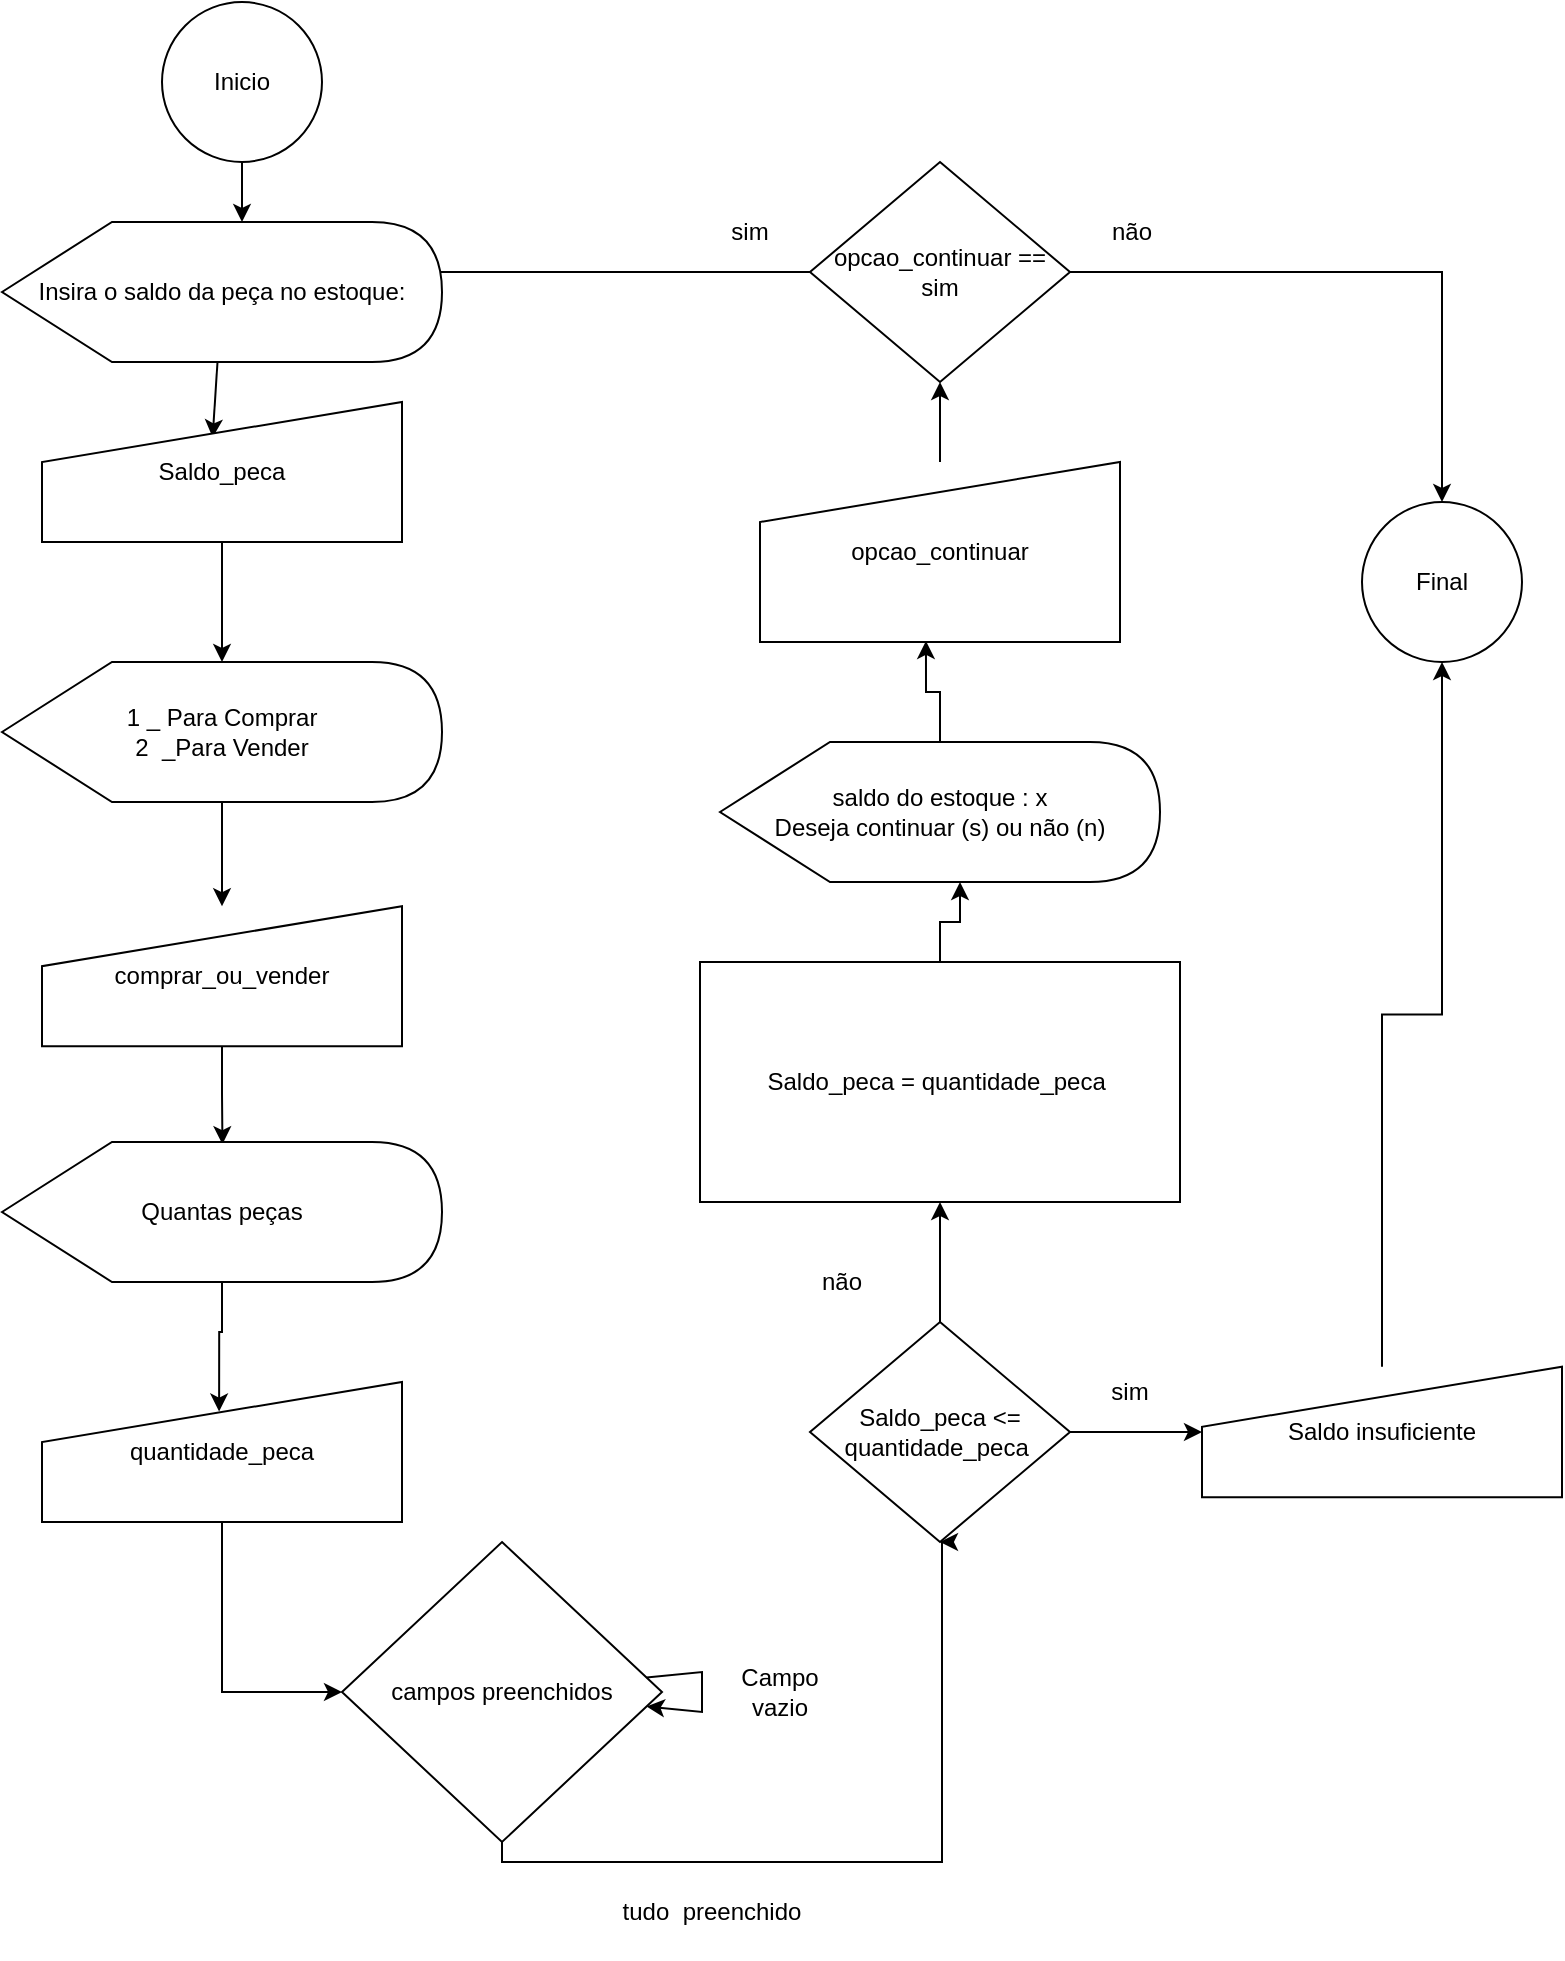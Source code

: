 <mxfile version="20.8.3" type="github">
  <diagram id="s8lGNTlZyGDKWvNCeoKv" name="Página-1">
    <mxGraphModel dx="948" dy="429" grid="1" gridSize="10" guides="1" tooltips="1" connect="1" arrows="1" fold="1" page="1" pageScale="1" pageWidth="827" pageHeight="1169" math="0" shadow="0">
      <root>
        <mxCell id="0" />
        <mxCell id="1" parent="0" />
        <mxCell id="6lvpyDJvIURICQRPQb3R-1" value="Inicio" style="ellipse;whiteSpace=wrap;html=1;aspect=fixed;" parent="1" vertex="1">
          <mxGeometry x="90" width="80" height="80" as="geometry" />
        </mxCell>
        <mxCell id="6lvpyDJvIURICQRPQb3R-55" style="edgeStyle=orthogonalEdgeStyle;rounded=0;orthogonalLoop=1;jettySize=auto;html=1;entryX=0.5;entryY=1;entryDx=0;entryDy=0;" parent="1" source="6lvpyDJvIURICQRPQb3R-4" target="6lvpyDJvIURICQRPQb3R-18" edge="1">
          <mxGeometry relative="1" as="geometry">
            <Array as="points">
              <mxPoint x="260" y="930" />
              <mxPoint x="480" y="930" />
            </Array>
          </mxGeometry>
        </mxCell>
        <mxCell id="6lvpyDJvIURICQRPQb3R-4" value="campos preenchidos" style="rhombus;whiteSpace=wrap;html=1;" parent="1" vertex="1">
          <mxGeometry x="180" y="770" width="160" height="150" as="geometry" />
        </mxCell>
        <mxCell id="6lvpyDJvIURICQRPQb3R-10" value="" style="endArrow=classic;html=1;rounded=0;entryX=0;entryY=0;entryDx=120;entryDy=0;entryPerimeter=0;" parent="1" source="6lvpyDJvIURICQRPQb3R-1" target="6lvpyDJvIURICQRPQb3R-44" edge="1">
          <mxGeometry width="50" height="50" relative="1" as="geometry">
            <mxPoint x="230" y="130" as="sourcePoint" />
            <mxPoint x="120" y="100" as="targetPoint" />
          </mxGeometry>
        </mxCell>
        <mxCell id="6lvpyDJvIURICQRPQb3R-11" value="" style="endArrow=classic;html=1;rounded=0;entryX=0.474;entryY=0.253;entryDx=0;entryDy=0;entryPerimeter=0;" parent="1" source="6lvpyDJvIURICQRPQb3R-44" target="6lvpyDJvIURICQRPQb3R-43" edge="1">
          <mxGeometry width="50" height="50" relative="1" as="geometry">
            <mxPoint x="120" y="170" as="sourcePoint" />
            <mxPoint x="120" y="220" as="targetPoint" />
          </mxGeometry>
        </mxCell>
        <mxCell id="6lvpyDJvIURICQRPQb3R-14" value="" style="endArrow=classic;html=1;rounded=0;" parent="1" source="6lvpyDJvIURICQRPQb3R-4" target="6lvpyDJvIURICQRPQb3R-4" edge="1">
          <mxGeometry width="50" height="50" relative="1" as="geometry">
            <mxPoint x="230" y="630" as="sourcePoint" />
            <mxPoint x="280" y="580" as="targetPoint" />
          </mxGeometry>
        </mxCell>
        <mxCell id="6lvpyDJvIURICQRPQb3R-58" style="edgeStyle=orthogonalEdgeStyle;rounded=0;orthogonalLoop=1;jettySize=auto;html=1;entryX=0;entryY=0;entryDx=120;entryDy=70;entryPerimeter=0;" parent="1" source="6lvpyDJvIURICQRPQb3R-16" target="6lvpyDJvIURICQRPQb3R-57" edge="1">
          <mxGeometry relative="1" as="geometry" />
        </mxCell>
        <mxCell id="6lvpyDJvIURICQRPQb3R-16" value="Saldo_peca&amp;nbsp;= quantidade_peca&amp;nbsp;" style="rounded=0;whiteSpace=wrap;html=1;" parent="1" vertex="1">
          <mxGeometry x="359" y="480" width="240" height="120" as="geometry" />
        </mxCell>
        <mxCell id="6lvpyDJvIURICQRPQb3R-54" style="edgeStyle=orthogonalEdgeStyle;rounded=0;orthogonalLoop=1;jettySize=auto;html=1;" parent="1" source="6lvpyDJvIURICQRPQb3R-18" target="6lvpyDJvIURICQRPQb3R-16" edge="1">
          <mxGeometry relative="1" as="geometry" />
        </mxCell>
        <mxCell id="6lvpyDJvIURICQRPQb3R-18" value="Saldo_peca&amp;nbsp;&amp;lt;= quantidade_peca&amp;nbsp;" style="rhombus;whiteSpace=wrap;html=1;" parent="1" vertex="1">
          <mxGeometry x="414" y="660" width="130" height="110" as="geometry" />
        </mxCell>
        <mxCell id="6lvpyDJvIURICQRPQb3R-24" value="tudo&amp;nbsp; preenchido" style="text;html=1;strokeColor=none;fillColor=none;align=center;verticalAlign=middle;whiteSpace=wrap;rounded=0;" parent="1" vertex="1">
          <mxGeometry x="310" y="940" width="110" height="30" as="geometry" />
        </mxCell>
        <mxCell id="6lvpyDJvIURICQRPQb3R-25" value="Campo vazio" style="text;html=1;strokeColor=none;fillColor=none;align=center;verticalAlign=middle;whiteSpace=wrap;rounded=0;" parent="1" vertex="1">
          <mxGeometry x="369" y="830" width="60" height="30" as="geometry" />
        </mxCell>
        <mxCell id="6lvpyDJvIURICQRPQb3R-26" value="sim" style="text;html=1;strokeColor=none;fillColor=none;align=center;verticalAlign=middle;whiteSpace=wrap;rounded=0;" parent="1" vertex="1">
          <mxGeometry x="544" y="680" width="60" height="30" as="geometry" />
        </mxCell>
        <mxCell id="6lvpyDJvIURICQRPQb3R-34" style="edgeStyle=orthogonalEdgeStyle;rounded=0;orthogonalLoop=1;jettySize=auto;html=1;entryX=0.5;entryY=1;entryDx=0;entryDy=0;" parent="1" source="6lvpyDJvIURICQRPQb3R-27" target="6lvpyDJvIURICQRPQb3R-33" edge="1">
          <mxGeometry relative="1" as="geometry" />
        </mxCell>
        <mxCell id="6lvpyDJvIURICQRPQb3R-27" value="Saldo insuficiente" style="shape=manualInput;whiteSpace=wrap;html=1;" parent="1" vertex="1">
          <mxGeometry x="610" y="682.37" width="180" height="65.26" as="geometry" />
        </mxCell>
        <mxCell id="6lvpyDJvIURICQRPQb3R-28" value="" style="endArrow=classic;html=1;rounded=0;exitX=1;exitY=0.5;exitDx=0;exitDy=0;entryX=0;entryY=0.5;entryDx=0;entryDy=0;" parent="1" source="6lvpyDJvIURICQRPQb3R-18" target="6lvpyDJvIURICQRPQb3R-27" edge="1">
          <mxGeometry width="50" height="50" relative="1" as="geometry">
            <mxPoint x="479" y="700" as="sourcePoint" />
            <mxPoint x="479" y="619.74" as="targetPoint" />
          </mxGeometry>
        </mxCell>
        <mxCell id="6lvpyDJvIURICQRPQb3R-31" value="não" style="text;html=1;strokeColor=none;fillColor=none;align=center;verticalAlign=middle;whiteSpace=wrap;rounded=0;" parent="1" vertex="1">
          <mxGeometry x="400" y="625" width="60" height="30" as="geometry" />
        </mxCell>
        <mxCell id="6lvpyDJvIURICQRPQb3R-33" value="Final" style="ellipse;whiteSpace=wrap;html=1;aspect=fixed;" parent="1" vertex="1">
          <mxGeometry x="690" y="250" width="80" height="80" as="geometry" />
        </mxCell>
        <mxCell id="6lvpyDJvIURICQRPQb3R-36" style="edgeStyle=orthogonalEdgeStyle;rounded=0;orthogonalLoop=1;jettySize=auto;html=1;" parent="1" source="6lvpyDJvIURICQRPQb3R-35" edge="1">
          <mxGeometry relative="1" as="geometry">
            <mxPoint x="210" y="135" as="targetPoint" />
          </mxGeometry>
        </mxCell>
        <mxCell id="6lvpyDJvIURICQRPQb3R-42" style="edgeStyle=orthogonalEdgeStyle;rounded=0;orthogonalLoop=1;jettySize=auto;html=1;" parent="1" source="6lvpyDJvIURICQRPQb3R-35" target="6lvpyDJvIURICQRPQb3R-33" edge="1">
          <mxGeometry relative="1" as="geometry" />
        </mxCell>
        <mxCell id="6lvpyDJvIURICQRPQb3R-35" value="opcao_continuar == sim" style="rhombus;whiteSpace=wrap;html=1;" parent="1" vertex="1">
          <mxGeometry x="414" y="80" width="130" height="110" as="geometry" />
        </mxCell>
        <mxCell id="6lvpyDJvIURICQRPQb3R-37" value="sim" style="text;html=1;strokeColor=none;fillColor=none;align=center;verticalAlign=middle;whiteSpace=wrap;rounded=0;" parent="1" vertex="1">
          <mxGeometry x="354" y="100" width="60" height="30" as="geometry" />
        </mxCell>
        <mxCell id="6lvpyDJvIURICQRPQb3R-38" value="não" style="text;html=1;strokeColor=none;fillColor=none;align=center;verticalAlign=middle;whiteSpace=wrap;rounded=0;" parent="1" vertex="1">
          <mxGeometry x="545" y="100" width="60" height="30" as="geometry" />
        </mxCell>
        <mxCell id="6lvpyDJvIURICQRPQb3R-47" style="edgeStyle=orthogonalEdgeStyle;rounded=0;orthogonalLoop=1;jettySize=auto;html=1;" parent="1" source="6lvpyDJvIURICQRPQb3R-43" target="6lvpyDJvIURICQRPQb3R-46" edge="1">
          <mxGeometry relative="1" as="geometry" />
        </mxCell>
        <mxCell id="6lvpyDJvIURICQRPQb3R-43" value="Saldo_peca" style="shape=manualInput;whiteSpace=wrap;html=1;" parent="1" vertex="1">
          <mxGeometry x="30" y="200" width="180" height="70" as="geometry" />
        </mxCell>
        <mxCell id="6lvpyDJvIURICQRPQb3R-44" value="Insira o saldo da peça no estoque:" style="shape=display;whiteSpace=wrap;html=1;" parent="1" vertex="1">
          <mxGeometry x="10" y="110" width="220" height="70" as="geometry" />
        </mxCell>
        <mxCell id="6lvpyDJvIURICQRPQb3R-51" style="edgeStyle=orthogonalEdgeStyle;rounded=0;orthogonalLoop=1;jettySize=auto;html=1;entryX=0.501;entryY=0.016;entryDx=0;entryDy=0;entryPerimeter=0;" parent="1" source="6lvpyDJvIURICQRPQb3R-45" target="6lvpyDJvIURICQRPQb3R-50" edge="1">
          <mxGeometry relative="1" as="geometry" />
        </mxCell>
        <mxCell id="6lvpyDJvIURICQRPQb3R-45" value="comprar_ou_vender" style="shape=manualInput;whiteSpace=wrap;html=1;" parent="1" vertex="1">
          <mxGeometry x="30" y="452.11" width="180" height="70" as="geometry" />
        </mxCell>
        <mxCell id="6lvpyDJvIURICQRPQb3R-48" style="edgeStyle=orthogonalEdgeStyle;rounded=0;orthogonalLoop=1;jettySize=auto;html=1;" parent="1" source="6lvpyDJvIURICQRPQb3R-46" target="6lvpyDJvIURICQRPQb3R-45" edge="1">
          <mxGeometry relative="1" as="geometry" />
        </mxCell>
        <mxCell id="6lvpyDJvIURICQRPQb3R-46" value="1 _ Para Comprar&lt;br&gt;2&amp;nbsp; _Para Vender" style="shape=display;whiteSpace=wrap;html=1;" parent="1" vertex="1">
          <mxGeometry x="10" y="330" width="220" height="70" as="geometry" />
        </mxCell>
        <mxCell id="6lvpyDJvIURICQRPQb3R-53" style="edgeStyle=orthogonalEdgeStyle;rounded=0;orthogonalLoop=1;jettySize=auto;html=1;entryX=0;entryY=0.5;entryDx=0;entryDy=0;" parent="1" source="6lvpyDJvIURICQRPQb3R-49" target="6lvpyDJvIURICQRPQb3R-4" edge="1">
          <mxGeometry relative="1" as="geometry" />
        </mxCell>
        <mxCell id="6lvpyDJvIURICQRPQb3R-49" value="quantidade_peca" style="shape=manualInput;whiteSpace=wrap;html=1;" parent="1" vertex="1">
          <mxGeometry x="30" y="690" width="180" height="70" as="geometry" />
        </mxCell>
        <mxCell id="6lvpyDJvIURICQRPQb3R-52" style="edgeStyle=orthogonalEdgeStyle;rounded=0;orthogonalLoop=1;jettySize=auto;html=1;entryX=0.492;entryY=0.211;entryDx=0;entryDy=0;entryPerimeter=0;" parent="1" source="6lvpyDJvIURICQRPQb3R-50" target="6lvpyDJvIURICQRPQb3R-49" edge="1">
          <mxGeometry relative="1" as="geometry" />
        </mxCell>
        <mxCell id="6lvpyDJvIURICQRPQb3R-50" value="Quantas peças" style="shape=display;whiteSpace=wrap;html=1;" parent="1" vertex="1">
          <mxGeometry x="10" y="570" width="220" height="70" as="geometry" />
        </mxCell>
        <mxCell id="6lvpyDJvIURICQRPQb3R-60" style="edgeStyle=orthogonalEdgeStyle;rounded=0;orthogonalLoop=1;jettySize=auto;html=1;entryX=0.5;entryY=1;entryDx=0;entryDy=0;" parent="1" source="6lvpyDJvIURICQRPQb3R-56" target="6lvpyDJvIURICQRPQb3R-35" edge="1">
          <mxGeometry relative="1" as="geometry" />
        </mxCell>
        <mxCell id="6lvpyDJvIURICQRPQb3R-56" value="opcao_continuar" style="shape=manualInput;whiteSpace=wrap;html=1;" parent="1" vertex="1">
          <mxGeometry x="389" y="230" width="180" height="90" as="geometry" />
        </mxCell>
        <mxCell id="6lvpyDJvIURICQRPQb3R-59" style="edgeStyle=orthogonalEdgeStyle;rounded=0;orthogonalLoop=1;jettySize=auto;html=1;entryX=0.461;entryY=0.994;entryDx=0;entryDy=0;entryPerimeter=0;" parent="1" source="6lvpyDJvIURICQRPQb3R-57" target="6lvpyDJvIURICQRPQb3R-56" edge="1">
          <mxGeometry relative="1" as="geometry" />
        </mxCell>
        <mxCell id="6lvpyDJvIURICQRPQb3R-57" value="saldo do estoque : x&lt;br&gt;Deseja continuar (s) ou não (n)" style="shape=display;whiteSpace=wrap;html=1;" parent="1" vertex="1">
          <mxGeometry x="369" y="370" width="220" height="70" as="geometry" />
        </mxCell>
        <mxCell id="6lvpyDJvIURICQRPQb3R-63" style="edgeStyle=orthogonalEdgeStyle;rounded=0;orthogonalLoop=1;jettySize=auto;html=1;exitX=0.5;exitY=1;exitDx=0;exitDy=0;" parent="1" source="6lvpyDJvIURICQRPQb3R-24" target="6lvpyDJvIURICQRPQb3R-24" edge="1">
          <mxGeometry relative="1" as="geometry" />
        </mxCell>
      </root>
    </mxGraphModel>
  </diagram>
</mxfile>
